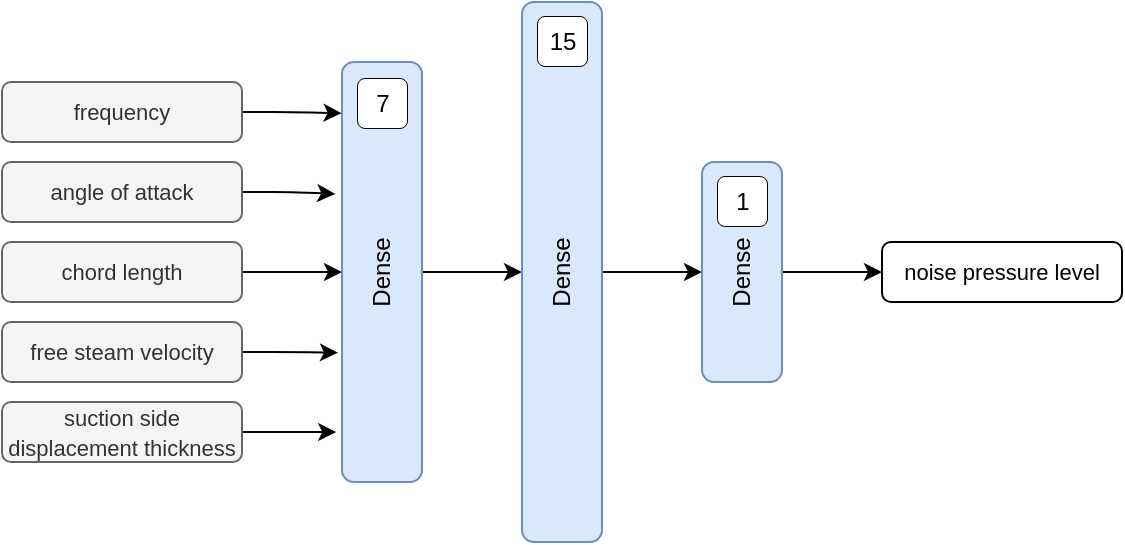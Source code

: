 <mxfile version="21.0.8" type="device"><diagram name="Seite-1" id="Kve6foOY1vgTLOI_Jg0l"><mxGraphModel dx="830" dy="520" grid="1" gridSize="10" guides="1" tooltips="1" connect="1" arrows="1" fold="1" page="1" pageScale="1" pageWidth="827" pageHeight="1169" math="0" shadow="0"><root><mxCell id="0"/><mxCell id="1" parent="0"/><mxCell id="7nTYaMUAtOXEQm28p2wN-19" style="edgeStyle=orthogonalEdgeStyle;rounded=1;orthogonalLoop=1;jettySize=auto;html=1;exitX=1;exitY=0.5;exitDx=0;exitDy=0;entryX=0;entryY=0.5;entryDx=0;entryDy=0;" edge="1" parent="1" source="7nTYaMUAtOXEQm28p2wN-1" target="7nTYaMUAtOXEQm28p2wN-9"><mxGeometry relative="1" as="geometry"/></mxCell><mxCell id="7nTYaMUAtOXEQm28p2wN-1" value="Dense" style="rounded=1;whiteSpace=wrap;html=1;horizontal=0;fillColor=#dae8fc;strokeColor=#6c8ebf;" vertex="1" parent="1"><mxGeometry x="270" y="150" width="40" height="210" as="geometry"/></mxCell><mxCell id="7nTYaMUAtOXEQm28p2wN-11" style="edgeStyle=orthogonalEdgeStyle;rounded=1;orthogonalLoop=1;jettySize=auto;html=1;exitX=1;exitY=0.5;exitDx=0;exitDy=0;entryX=-0.005;entryY=0.122;entryDx=0;entryDy=0;entryPerimeter=0;" edge="1" parent="1" source="7nTYaMUAtOXEQm28p2wN-2" target="7nTYaMUAtOXEQm28p2wN-1"><mxGeometry relative="1" as="geometry"/></mxCell><mxCell id="7nTYaMUAtOXEQm28p2wN-2" value="&lt;font style=&quot;font-size: 11px;&quot;&gt;frequency&lt;/font&gt;" style="rounded=1;whiteSpace=wrap;html=1;fillColor=#f5f5f5;fontColor=#333333;strokeColor=#666666;" vertex="1" parent="1"><mxGeometry x="100" y="160" width="120" height="30" as="geometry"/></mxCell><mxCell id="7nTYaMUAtOXEQm28p2wN-4" style="edgeStyle=orthogonalEdgeStyle;rounded=1;orthogonalLoop=1;jettySize=auto;html=1;exitX=0.75;exitY=1;exitDx=0;exitDy=0;" edge="1" parent="1" source="7nTYaMUAtOXEQm28p2wN-3"><mxGeometry relative="1" as="geometry"><mxPoint x="190" y="200.333" as="targetPoint"/></mxGeometry></mxCell><mxCell id="7nTYaMUAtOXEQm28p2wN-12" style="edgeStyle=orthogonalEdgeStyle;rounded=1;orthogonalLoop=1;jettySize=auto;html=1;exitX=1;exitY=0.5;exitDx=0;exitDy=0;entryX=-0.084;entryY=0.314;entryDx=0;entryDy=0;entryPerimeter=0;" edge="1" parent="1" source="7nTYaMUAtOXEQm28p2wN-3" target="7nTYaMUAtOXEQm28p2wN-1"><mxGeometry relative="1" as="geometry"/></mxCell><mxCell id="7nTYaMUAtOXEQm28p2wN-3" value="&lt;font style=&quot;font-size: 11px;&quot;&gt;angle of attack&lt;/font&gt;" style="rounded=1;whiteSpace=wrap;html=1;fillColor=#f5f5f5;fontColor=#333333;strokeColor=#666666;" vertex="1" parent="1"><mxGeometry x="100" y="200" width="120" height="30" as="geometry"/></mxCell><mxCell id="7nTYaMUAtOXEQm28p2wN-13" style="edgeStyle=orthogonalEdgeStyle;rounded=1;orthogonalLoop=1;jettySize=auto;html=1;exitX=1;exitY=0.5;exitDx=0;exitDy=0;entryX=0;entryY=0.5;entryDx=0;entryDy=0;" edge="1" parent="1" source="7nTYaMUAtOXEQm28p2wN-5" target="7nTYaMUAtOXEQm28p2wN-1"><mxGeometry relative="1" as="geometry"/></mxCell><mxCell id="7nTYaMUAtOXEQm28p2wN-5" value="&lt;font style=&quot;font-size: 11px;&quot;&gt;chord length&lt;/font&gt;" style="rounded=1;whiteSpace=wrap;html=1;fillColor=#f5f5f5;fontColor=#333333;strokeColor=#666666;" vertex="1" parent="1"><mxGeometry x="100" y="240" width="120" height="30" as="geometry"/></mxCell><mxCell id="7nTYaMUAtOXEQm28p2wN-16" style="edgeStyle=orthogonalEdgeStyle;rounded=1;orthogonalLoop=1;jettySize=auto;html=1;exitX=1;exitY=0.5;exitDx=0;exitDy=0;entryX=-0.05;entryY=0.692;entryDx=0;entryDy=0;entryPerimeter=0;" edge="1" parent="1" source="7nTYaMUAtOXEQm28p2wN-6" target="7nTYaMUAtOXEQm28p2wN-1"><mxGeometry relative="1" as="geometry"/></mxCell><mxCell id="7nTYaMUAtOXEQm28p2wN-6" value="&lt;font style=&quot;font-size: 11px;&quot;&gt;free steam velocity&lt;/font&gt;" style="rounded=1;whiteSpace=wrap;html=1;fontSize=12;fillColor=#f5f5f5;fontColor=#333333;strokeColor=#666666;" vertex="1" parent="1"><mxGeometry x="100" y="280" width="120" height="30" as="geometry"/></mxCell><mxCell id="7nTYaMUAtOXEQm28p2wN-15" style="edgeStyle=orthogonalEdgeStyle;rounded=1;orthogonalLoop=1;jettySize=auto;html=1;exitX=1;exitY=0.5;exitDx=0;exitDy=0;entryX=-0.073;entryY=0.881;entryDx=0;entryDy=0;entryPerimeter=0;" edge="1" parent="1" source="7nTYaMUAtOXEQm28p2wN-7" target="7nTYaMUAtOXEQm28p2wN-1"><mxGeometry relative="1" as="geometry"/></mxCell><mxCell id="7nTYaMUAtOXEQm28p2wN-7" value="&lt;font style=&quot;font-size: 11px;&quot;&gt;suction side displacement thickness&lt;/font&gt;" style="rounded=1;whiteSpace=wrap;html=1;fillColor=#f5f5f5;fontColor=#333333;strokeColor=#666666;" vertex="1" parent="1"><mxGeometry x="100" y="320" width="120" height="30" as="geometry"/></mxCell><mxCell id="7nTYaMUAtOXEQm28p2wN-20" style="edgeStyle=orthogonalEdgeStyle;rounded=1;orthogonalLoop=1;jettySize=auto;html=1;exitX=1;exitY=0.5;exitDx=0;exitDy=0;entryX=0;entryY=0.5;entryDx=0;entryDy=0;" edge="1" parent="1" source="7nTYaMUAtOXEQm28p2wN-9" target="7nTYaMUAtOXEQm28p2wN-10"><mxGeometry relative="1" as="geometry"/></mxCell><mxCell id="7nTYaMUAtOXEQm28p2wN-9" value="Dense" style="rounded=1;whiteSpace=wrap;html=1;horizontal=0;fillColor=#dae8fc;strokeColor=#6c8ebf;" vertex="1" parent="1"><mxGeometry x="360" y="120" width="40" height="270" as="geometry"/></mxCell><mxCell id="7nTYaMUAtOXEQm28p2wN-27" style="edgeStyle=orthogonalEdgeStyle;rounded=1;orthogonalLoop=1;jettySize=auto;html=1;exitX=1;exitY=0.5;exitDx=0;exitDy=0;entryX=0;entryY=0.5;entryDx=0;entryDy=0;" edge="1" parent="1" source="7nTYaMUAtOXEQm28p2wN-10" target="7nTYaMUAtOXEQm28p2wN-26"><mxGeometry relative="1" as="geometry"/></mxCell><mxCell id="7nTYaMUAtOXEQm28p2wN-10" value="Dense" style="rounded=1;whiteSpace=wrap;html=1;horizontal=0;fillColor=#dae8fc;strokeColor=#6c8ebf;" vertex="1" parent="1"><mxGeometry x="450" y="200" width="40" height="110" as="geometry"/></mxCell><mxCell id="7nTYaMUAtOXEQm28p2wN-22" value="7" style="rounded=1;whiteSpace=wrap;html=1;strokeWidth=0.5;" vertex="1" parent="1"><mxGeometry x="277.5" y="158" width="25" height="25" as="geometry"/></mxCell><mxCell id="7nTYaMUAtOXEQm28p2wN-23" value="15" style="rounded=1;whiteSpace=wrap;html=1;strokeWidth=0.5;" vertex="1" parent="1"><mxGeometry x="367.5" y="127" width="25" height="25" as="geometry"/></mxCell><mxCell id="7nTYaMUAtOXEQm28p2wN-25" value="1" style="rounded=1;whiteSpace=wrap;html=1;strokeWidth=0.5;" vertex="1" parent="1"><mxGeometry x="457.5" y="207" width="25" height="25" as="geometry"/></mxCell><mxCell id="7nTYaMUAtOXEQm28p2wN-26" value="&lt;font style=&quot;font-size: 11px;&quot;&gt;noise pressure level&lt;/font&gt;" style="rounded=1;whiteSpace=wrap;html=1;" vertex="1" parent="1"><mxGeometry x="540" y="240" width="120" height="30" as="geometry"/></mxCell></root></mxGraphModel></diagram></mxfile>